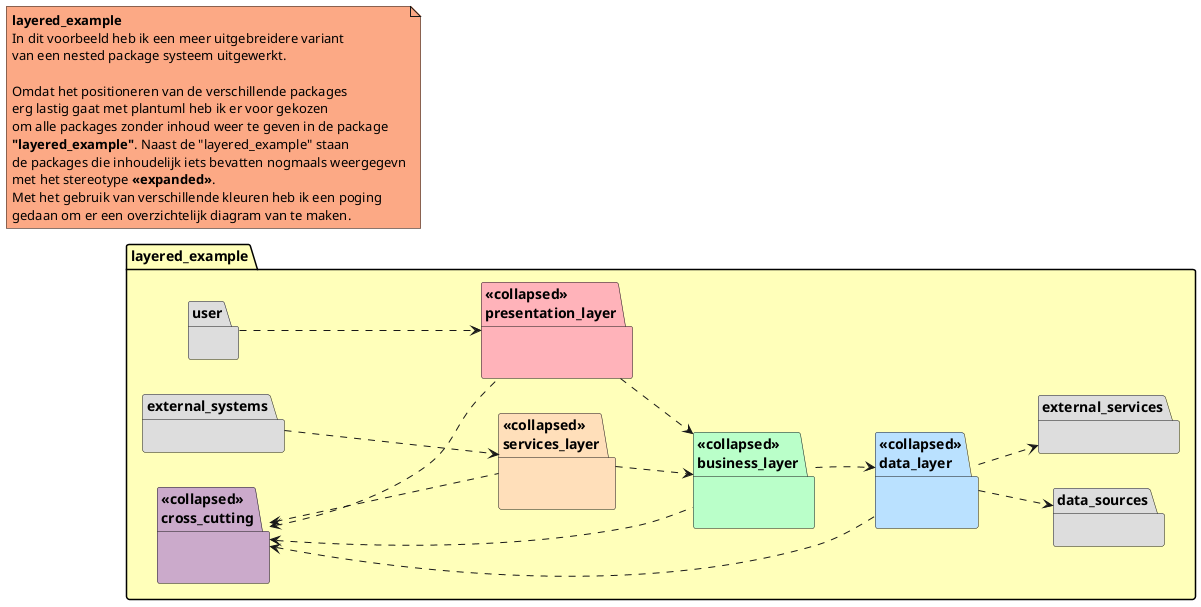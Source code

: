 @startuml
'https://plantuml.com/class-diagram

left to right direction

note as n1 #FCA985
    **layered_example**
    In dit voorbeeld heb ik een meer uitgebreidere variant
    van een nested package systeem uitgewerkt.

    Omdat het positioneren van de verschillende packages
    erg lastig gaat met plantuml heb ik er voor gekozen
    om alle packages zonder inhoud weer te geven in de package
    **"layered_example"**. Naast de "layered_example" staan
    de packages die inhoudelijk iets bevatten nogmaals weergegevn
    met het stereotype **<<expanded>>**.
    Met het gebruik van verschillende kleuren heb ik een poging
    gedaan om er een overzichtelijk diagram van te maken.
end note

package layered_example as pkg0 #FFFFBA{
    package "user" as pkg1 #DDDDDD {}
    package "<<collapsed>>\npresentation_layer" as pkg2 #FFB3BA{}
    package "<<collapsed>>\nservices_layer" as pkg3 #FFDFBA{}
    package "external_systems" as pkg4 #DDDDDD {}

    package "<<collapsed>>\nbusiness_layer" as pkg5 #BAFFC9{}
    package "<<collapsed>>\ndata_layer" as pkg6 #BAE1FF{}
    package "<<collapsed>>\ncross_cutting" as pkg7 #CBAACB{}
    package "data_sources" as pkg8 #DDDDDD {}
    package "external_services" as pkg9 #DDDDDD {}

    pkg3 .[hidden]left.> pkg2

    pkg1 ..> pkg2
    pkg4 ..> pkg3

    pkg3 .down.> pkg5
    pkg2 .down.> pkg5

    pkg5 -[hidden]down-> pkg6

    pkg5 .down.> pkg6
    pkg6 ..> pkg8
    pkg6 ..> pkg9

    pkg7 <.. pkg2
    pkg7 <.. pkg3
    pkg7 <.. pkg5
    pkg7 <.. pkg6
}

@enduml